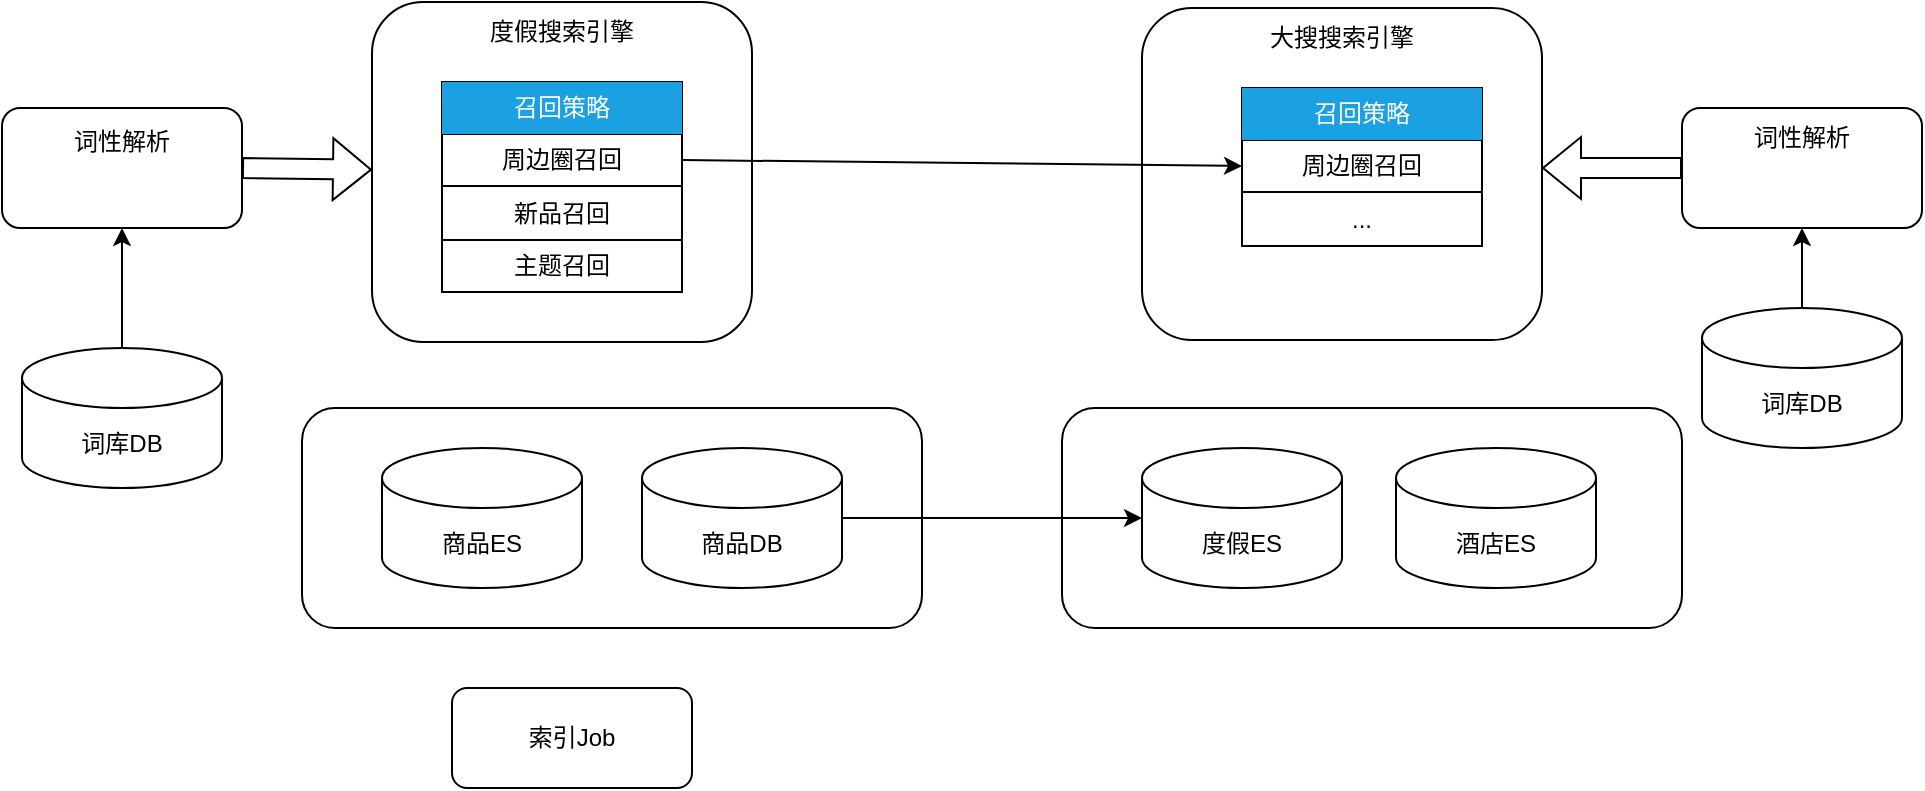 <mxfile version="28.1.0">
  <diagram name="第 1 页" id="Jvtxz6gNzcvWNJ_cCPNy">
    <mxGraphModel dx="1425" dy="721" grid="1" gridSize="10" guides="1" tooltips="1" connect="1" arrows="1" fold="1" page="1" pageScale="1" pageWidth="827" pageHeight="1169" math="0" shadow="0">
      <root>
        <mxCell id="0" />
        <mxCell id="1" parent="0" />
        <mxCell id="GXl6-crab59zqaZxclXJ-73" value="" style="rounded=1;whiteSpace=wrap;html=1;" vertex="1" parent="1">
          <mxGeometry x="560" y="300" width="310" height="110" as="geometry" />
        </mxCell>
        <mxCell id="GXl6-crab59zqaZxclXJ-72" value="" style="rounded=1;whiteSpace=wrap;html=1;" vertex="1" parent="1">
          <mxGeometry x="180" y="300" width="310" height="110" as="geometry" />
        </mxCell>
        <mxCell id="GXl6-crab59zqaZxclXJ-1" value="" style="rounded=1;whiteSpace=wrap;html=1;" vertex="1" parent="1">
          <mxGeometry x="215" y="97" width="190" height="170" as="geometry" />
        </mxCell>
        <mxCell id="GXl6-crab59zqaZxclXJ-2" value="" style="rounded=1;whiteSpace=wrap;html=1;" vertex="1" parent="1">
          <mxGeometry x="30" y="150" width="120" height="60" as="geometry" />
        </mxCell>
        <mxCell id="GXl6-crab59zqaZxclXJ-3" value="" style="rounded=1;whiteSpace=wrap;html=1;" vertex="1" parent="1">
          <mxGeometry x="600" y="100" width="200" height="166" as="geometry" />
        </mxCell>
        <mxCell id="GXl6-crab59zqaZxclXJ-4" value="商品ES" style="shape=cylinder3;whiteSpace=wrap;html=1;boundedLbl=1;backgroundOutline=1;size=15;" vertex="1" parent="1">
          <mxGeometry x="220" y="320" width="100" height="70" as="geometry" />
        </mxCell>
        <mxCell id="GXl6-crab59zqaZxclXJ-5" value="词库DB" style="shape=cylinder3;whiteSpace=wrap;html=1;boundedLbl=1;backgroundOutline=1;size=15;" vertex="1" parent="1">
          <mxGeometry x="40" y="270" width="100" height="70" as="geometry" />
        </mxCell>
        <mxCell id="GXl6-crab59zqaZxclXJ-6" value="商品DB" style="shape=cylinder3;whiteSpace=wrap;html=1;boundedLbl=1;backgroundOutline=1;size=15;" vertex="1" parent="1">
          <mxGeometry x="350" y="320" width="100" height="70" as="geometry" />
        </mxCell>
        <mxCell id="GXl6-crab59zqaZxclXJ-7" value="度假搜索引擎" style="text;html=1;align=center;verticalAlign=middle;whiteSpace=wrap;rounded=0;" vertex="1" parent="1">
          <mxGeometry x="270" y="97" width="80" height="30" as="geometry" />
        </mxCell>
        <mxCell id="GXl6-crab59zqaZxclXJ-8" value="大搜搜索引擎" style="text;html=1;align=center;verticalAlign=middle;whiteSpace=wrap;rounded=0;" vertex="1" parent="1">
          <mxGeometry x="660" y="100" width="80" height="30" as="geometry" />
        </mxCell>
        <mxCell id="GXl6-crab59zqaZxclXJ-9" value="词性解析" style="text;html=1;align=center;verticalAlign=middle;whiteSpace=wrap;rounded=0;" vertex="1" parent="1">
          <mxGeometry x="50" y="152" width="80" height="30" as="geometry" />
        </mxCell>
        <mxCell id="GXl6-crab59zqaZxclXJ-10" value="" style="rounded=1;whiteSpace=wrap;html=1;" vertex="1" parent="1">
          <mxGeometry x="870" y="150" width="120" height="60" as="geometry" />
        </mxCell>
        <mxCell id="GXl6-crab59zqaZxclXJ-11" value="词性解析" style="text;html=1;align=center;verticalAlign=middle;whiteSpace=wrap;rounded=0;" vertex="1" parent="1">
          <mxGeometry x="890" y="150" width="80" height="30" as="geometry" />
        </mxCell>
        <mxCell id="GXl6-crab59zqaZxclXJ-12" value="词库DB" style="shape=cylinder3;whiteSpace=wrap;html=1;boundedLbl=1;backgroundOutline=1;size=15;" vertex="1" parent="1">
          <mxGeometry x="880" y="250" width="100" height="70" as="geometry" />
        </mxCell>
        <mxCell id="GXl6-crab59zqaZxclXJ-39" value="" style="shape=table;startSize=0;container=1;collapsible=0;childLayout=tableLayout;fontSize=12;labelBackgroundColor=none;textShadow=0;" vertex="1" parent="1">
          <mxGeometry x="250" y="137" width="120" height="105" as="geometry" />
        </mxCell>
        <mxCell id="GXl6-crab59zqaZxclXJ-40" value="" style="shape=tableRow;horizontal=0;startSize=0;swimlaneHead=0;swimlaneBody=0;strokeColor=#006EAF;top=0;left=0;bottom=0;right=0;collapsible=0;dropTarget=0;fillColor=#1ba1e2;points=[[0,0.5],[1,0.5]];portConstraint=eastwest;fontSize=12;labelBackgroundColor=none;labelBorderColor=default;fontColor=#ffffff;" vertex="1" parent="GXl6-crab59zqaZxclXJ-39">
          <mxGeometry width="120" height="26" as="geometry" />
        </mxCell>
        <mxCell id="GXl6-crab59zqaZxclXJ-42" value="召回策略" style="shape=partialRectangle;html=1;connectable=0;strokeColor=inherit;overflow=hidden;fillColor=#1ba1e2;top=0;left=0;bottom=0;right=0;pointerEvents=1;fontSize=12;labelBackgroundColor=none;labelBorderColor=none;fontColor=#ffffff;" vertex="1" parent="GXl6-crab59zqaZxclXJ-40">
          <mxGeometry width="120" height="26" as="geometry">
            <mxRectangle width="120" height="26" as="alternateBounds" />
          </mxGeometry>
        </mxCell>
        <mxCell id="GXl6-crab59zqaZxclXJ-44" value="" style="shape=tableRow;horizontal=0;startSize=0;swimlaneHead=0;swimlaneBody=0;strokeColor=inherit;top=0;left=0;bottom=0;right=0;collapsible=0;dropTarget=0;fillColor=none;points=[[0,0.5],[1,0.5]];portConstraint=eastwest;fontSize=12;align=center;" vertex="1" parent="GXl6-crab59zqaZxclXJ-39">
          <mxGeometry y="26" width="120" height="26" as="geometry" />
        </mxCell>
        <mxCell id="GXl6-crab59zqaZxclXJ-46" value="周边圈召回" style="shape=partialRectangle;html=1;whiteSpace=wrap;connectable=0;strokeColor=inherit;overflow=hidden;fillColor=none;top=0;left=0;bottom=0;right=0;pointerEvents=1;fontSize=12;align=center;" vertex="1" parent="GXl6-crab59zqaZxclXJ-44">
          <mxGeometry width="120" height="26" as="geometry">
            <mxRectangle width="120" height="26" as="alternateBounds" />
          </mxGeometry>
        </mxCell>
        <mxCell id="GXl6-crab59zqaZxclXJ-48" value="" style="shape=tableRow;horizontal=0;startSize=0;swimlaneHead=0;swimlaneBody=0;strokeColor=inherit;top=0;left=0;bottom=0;right=0;collapsible=0;dropTarget=0;fillColor=none;points=[[0,0.5],[1,0.5]];portConstraint=eastwest;fontSize=12;align=center;" vertex="1" parent="GXl6-crab59zqaZxclXJ-39">
          <mxGeometry y="52" width="120" height="27" as="geometry" />
        </mxCell>
        <mxCell id="GXl6-crab59zqaZxclXJ-50" value="新品召回" style="shape=partialRectangle;html=1;whiteSpace=wrap;connectable=0;strokeColor=inherit;overflow=hidden;fillColor=none;top=0;left=0;bottom=0;right=0;pointerEvents=1;fontSize=12;align=center;" vertex="1" parent="GXl6-crab59zqaZxclXJ-48">
          <mxGeometry width="120" height="27" as="geometry">
            <mxRectangle width="120" height="27" as="alternateBounds" />
          </mxGeometry>
        </mxCell>
        <mxCell id="GXl6-crab59zqaZxclXJ-52" style="shape=tableRow;horizontal=0;startSize=0;swimlaneHead=0;swimlaneBody=0;strokeColor=inherit;top=0;left=0;bottom=0;right=0;collapsible=0;dropTarget=0;fillColor=none;points=[[0,0.5],[1,0.5]];portConstraint=eastwest;fontSize=12;align=center;" vertex="1" parent="GXl6-crab59zqaZxclXJ-39">
          <mxGeometry y="79" width="120" height="26" as="geometry" />
        </mxCell>
        <mxCell id="GXl6-crab59zqaZxclXJ-53" value="主题召回" style="shape=partialRectangle;html=1;whiteSpace=wrap;connectable=0;strokeColor=inherit;overflow=hidden;fillColor=none;top=0;left=0;bottom=0;right=0;pointerEvents=1;fontSize=12;align=center;" vertex="1" parent="GXl6-crab59zqaZxclXJ-52">
          <mxGeometry width="120" height="26" as="geometry">
            <mxRectangle width="120" height="26" as="alternateBounds" />
          </mxGeometry>
        </mxCell>
        <mxCell id="GXl6-crab59zqaZxclXJ-54" value="" style="endArrow=classic;html=1;rounded=0;exitX=1;exitY=0.5;exitDx=0;exitDy=0;entryX=0;entryY=0.5;entryDx=0;entryDy=0;" edge="1" parent="1" source="GXl6-crab59zqaZxclXJ-44" target="GXl6-crab59zqaZxclXJ-58">
          <mxGeometry width="50" height="50" relative="1" as="geometry">
            <mxPoint x="400" y="230" as="sourcePoint" />
            <mxPoint x="450" y="180" as="targetPoint" />
          </mxGeometry>
        </mxCell>
        <mxCell id="GXl6-crab59zqaZxclXJ-55" value="" style="shape=table;startSize=0;container=1;collapsible=0;childLayout=tableLayout;fontSize=12;labelBackgroundColor=none;textShadow=0;" vertex="1" parent="1">
          <mxGeometry x="650" y="140" width="120" height="79" as="geometry" />
        </mxCell>
        <mxCell id="GXl6-crab59zqaZxclXJ-56" value="" style="shape=tableRow;horizontal=0;startSize=0;swimlaneHead=0;swimlaneBody=0;strokeColor=#006EAF;top=0;left=0;bottom=0;right=0;collapsible=0;dropTarget=0;fillColor=#1ba1e2;points=[[0,0.5],[1,0.5]];portConstraint=eastwest;fontSize=12;labelBackgroundColor=none;labelBorderColor=default;fontColor=#ffffff;" vertex="1" parent="GXl6-crab59zqaZxclXJ-55">
          <mxGeometry width="120" height="26" as="geometry" />
        </mxCell>
        <mxCell id="GXl6-crab59zqaZxclXJ-57" value="召回策略" style="shape=partialRectangle;html=1;connectable=0;strokeColor=inherit;overflow=hidden;fillColor=#1ba1e2;top=0;left=0;bottom=0;right=0;pointerEvents=1;fontSize=12;labelBackgroundColor=none;labelBorderColor=none;fontColor=#ffffff;" vertex="1" parent="GXl6-crab59zqaZxclXJ-56">
          <mxGeometry width="120" height="26" as="geometry">
            <mxRectangle width="120" height="26" as="alternateBounds" />
          </mxGeometry>
        </mxCell>
        <mxCell id="GXl6-crab59zqaZxclXJ-58" value="" style="shape=tableRow;horizontal=0;startSize=0;swimlaneHead=0;swimlaneBody=0;strokeColor=inherit;top=0;left=0;bottom=0;right=0;collapsible=0;dropTarget=0;fillColor=none;points=[[0,0.5],[1,0.5]];portConstraint=eastwest;fontSize=12;align=center;" vertex="1" parent="GXl6-crab59zqaZxclXJ-55">
          <mxGeometry y="26" width="120" height="26" as="geometry" />
        </mxCell>
        <mxCell id="GXl6-crab59zqaZxclXJ-59" value="周边圈召回" style="shape=partialRectangle;html=1;whiteSpace=wrap;connectable=0;strokeColor=inherit;overflow=hidden;fillColor=none;top=0;left=0;bottom=0;right=0;pointerEvents=1;fontSize=12;align=center;" vertex="1" parent="GXl6-crab59zqaZxclXJ-58">
          <mxGeometry width="120" height="26" as="geometry">
            <mxRectangle width="120" height="26" as="alternateBounds" />
          </mxGeometry>
        </mxCell>
        <mxCell id="GXl6-crab59zqaZxclXJ-60" value="" style="shape=tableRow;horizontal=0;startSize=0;swimlaneHead=0;swimlaneBody=0;strokeColor=inherit;top=0;left=0;bottom=0;right=0;collapsible=0;dropTarget=0;fillColor=none;points=[[0,0.5],[1,0.5]];portConstraint=eastwest;fontSize=12;align=center;" vertex="1" parent="GXl6-crab59zqaZxclXJ-55">
          <mxGeometry y="52" width="120" height="27" as="geometry" />
        </mxCell>
        <mxCell id="GXl6-crab59zqaZxclXJ-61" value="..." style="shape=partialRectangle;html=1;whiteSpace=wrap;connectable=0;strokeColor=inherit;overflow=hidden;fillColor=none;top=0;left=0;bottom=0;right=0;pointerEvents=1;fontSize=12;align=center;" vertex="1" parent="GXl6-crab59zqaZxclXJ-60">
          <mxGeometry width="120" height="27" as="geometry">
            <mxRectangle width="120" height="27" as="alternateBounds" />
          </mxGeometry>
        </mxCell>
        <mxCell id="GXl6-crab59zqaZxclXJ-64" value="" style="endArrow=classic;html=1;rounded=0;entryX=0.5;entryY=1;entryDx=0;entryDy=0;exitX=0.5;exitY=0;exitDx=0;exitDy=0;exitPerimeter=0;" edge="1" parent="1" source="GXl6-crab59zqaZxclXJ-12" target="GXl6-crab59zqaZxclXJ-10">
          <mxGeometry width="50" height="50" relative="1" as="geometry">
            <mxPoint x="450" y="340" as="sourcePoint" />
            <mxPoint x="500" y="290" as="targetPoint" />
          </mxGeometry>
        </mxCell>
        <mxCell id="GXl6-crab59zqaZxclXJ-65" value="" style="endArrow=classic;html=1;rounded=0;entryX=0.5;entryY=1;entryDx=0;entryDy=0;exitX=0.5;exitY=0;exitDx=0;exitDy=0;exitPerimeter=0;" edge="1" parent="1" source="GXl6-crab59zqaZxclXJ-5" target="GXl6-crab59zqaZxclXJ-2">
          <mxGeometry width="50" height="50" relative="1" as="geometry">
            <mxPoint x="700" y="440" as="sourcePoint" />
            <mxPoint x="750" y="390" as="targetPoint" />
          </mxGeometry>
        </mxCell>
        <mxCell id="GXl6-crab59zqaZxclXJ-66" value="索引Job" style="rounded=1;whiteSpace=wrap;html=1;" vertex="1" parent="1">
          <mxGeometry x="255" y="440" width="120" height="50" as="geometry" />
        </mxCell>
        <mxCell id="GXl6-crab59zqaZxclXJ-67" value="" style="shape=flexArrow;endArrow=classic;html=1;rounded=0;exitX=0;exitY=0.5;exitDx=0;exitDy=0;" edge="1" parent="1" source="GXl6-crab59zqaZxclXJ-10">
          <mxGeometry width="50" height="50" relative="1" as="geometry">
            <mxPoint x="820" y="160" as="sourcePoint" />
            <mxPoint x="800" y="180" as="targetPoint" />
          </mxGeometry>
        </mxCell>
        <mxCell id="GXl6-crab59zqaZxclXJ-68" value="" style="shape=flexArrow;endArrow=classic;html=1;rounded=0;exitX=1;exitY=0.5;exitDx=0;exitDy=0;" edge="1" parent="1" source="GXl6-crab59zqaZxclXJ-2" target="GXl6-crab59zqaZxclXJ-1">
          <mxGeometry width="50" height="50" relative="1" as="geometry">
            <mxPoint x="165" y="180" as="sourcePoint" />
            <mxPoint x="155" y="130" as="targetPoint" />
          </mxGeometry>
        </mxCell>
        <mxCell id="GXl6-crab59zqaZxclXJ-69" value="度假ES" style="shape=cylinder3;whiteSpace=wrap;html=1;boundedLbl=1;backgroundOutline=1;size=15;" vertex="1" parent="1">
          <mxGeometry x="600" y="320" width="100" height="70" as="geometry" />
        </mxCell>
        <mxCell id="GXl6-crab59zqaZxclXJ-70" value="酒店ES" style="shape=cylinder3;whiteSpace=wrap;html=1;boundedLbl=1;backgroundOutline=1;size=15;" vertex="1" parent="1">
          <mxGeometry x="727" y="320" width="100" height="70" as="geometry" />
        </mxCell>
        <mxCell id="GXl6-crab59zqaZxclXJ-71" value="" style="endArrow=classic;html=1;rounded=0;exitX=1;exitY=0.5;exitDx=0;exitDy=0;exitPerimeter=0;entryX=0;entryY=0.5;entryDx=0;entryDy=0;entryPerimeter=0;" edge="1" parent="1" source="GXl6-crab59zqaZxclXJ-6" target="GXl6-crab59zqaZxclXJ-69">
          <mxGeometry width="50" height="50" relative="1" as="geometry">
            <mxPoint x="510" y="390" as="sourcePoint" />
            <mxPoint x="560" y="340" as="targetPoint" />
          </mxGeometry>
        </mxCell>
      </root>
    </mxGraphModel>
  </diagram>
</mxfile>
